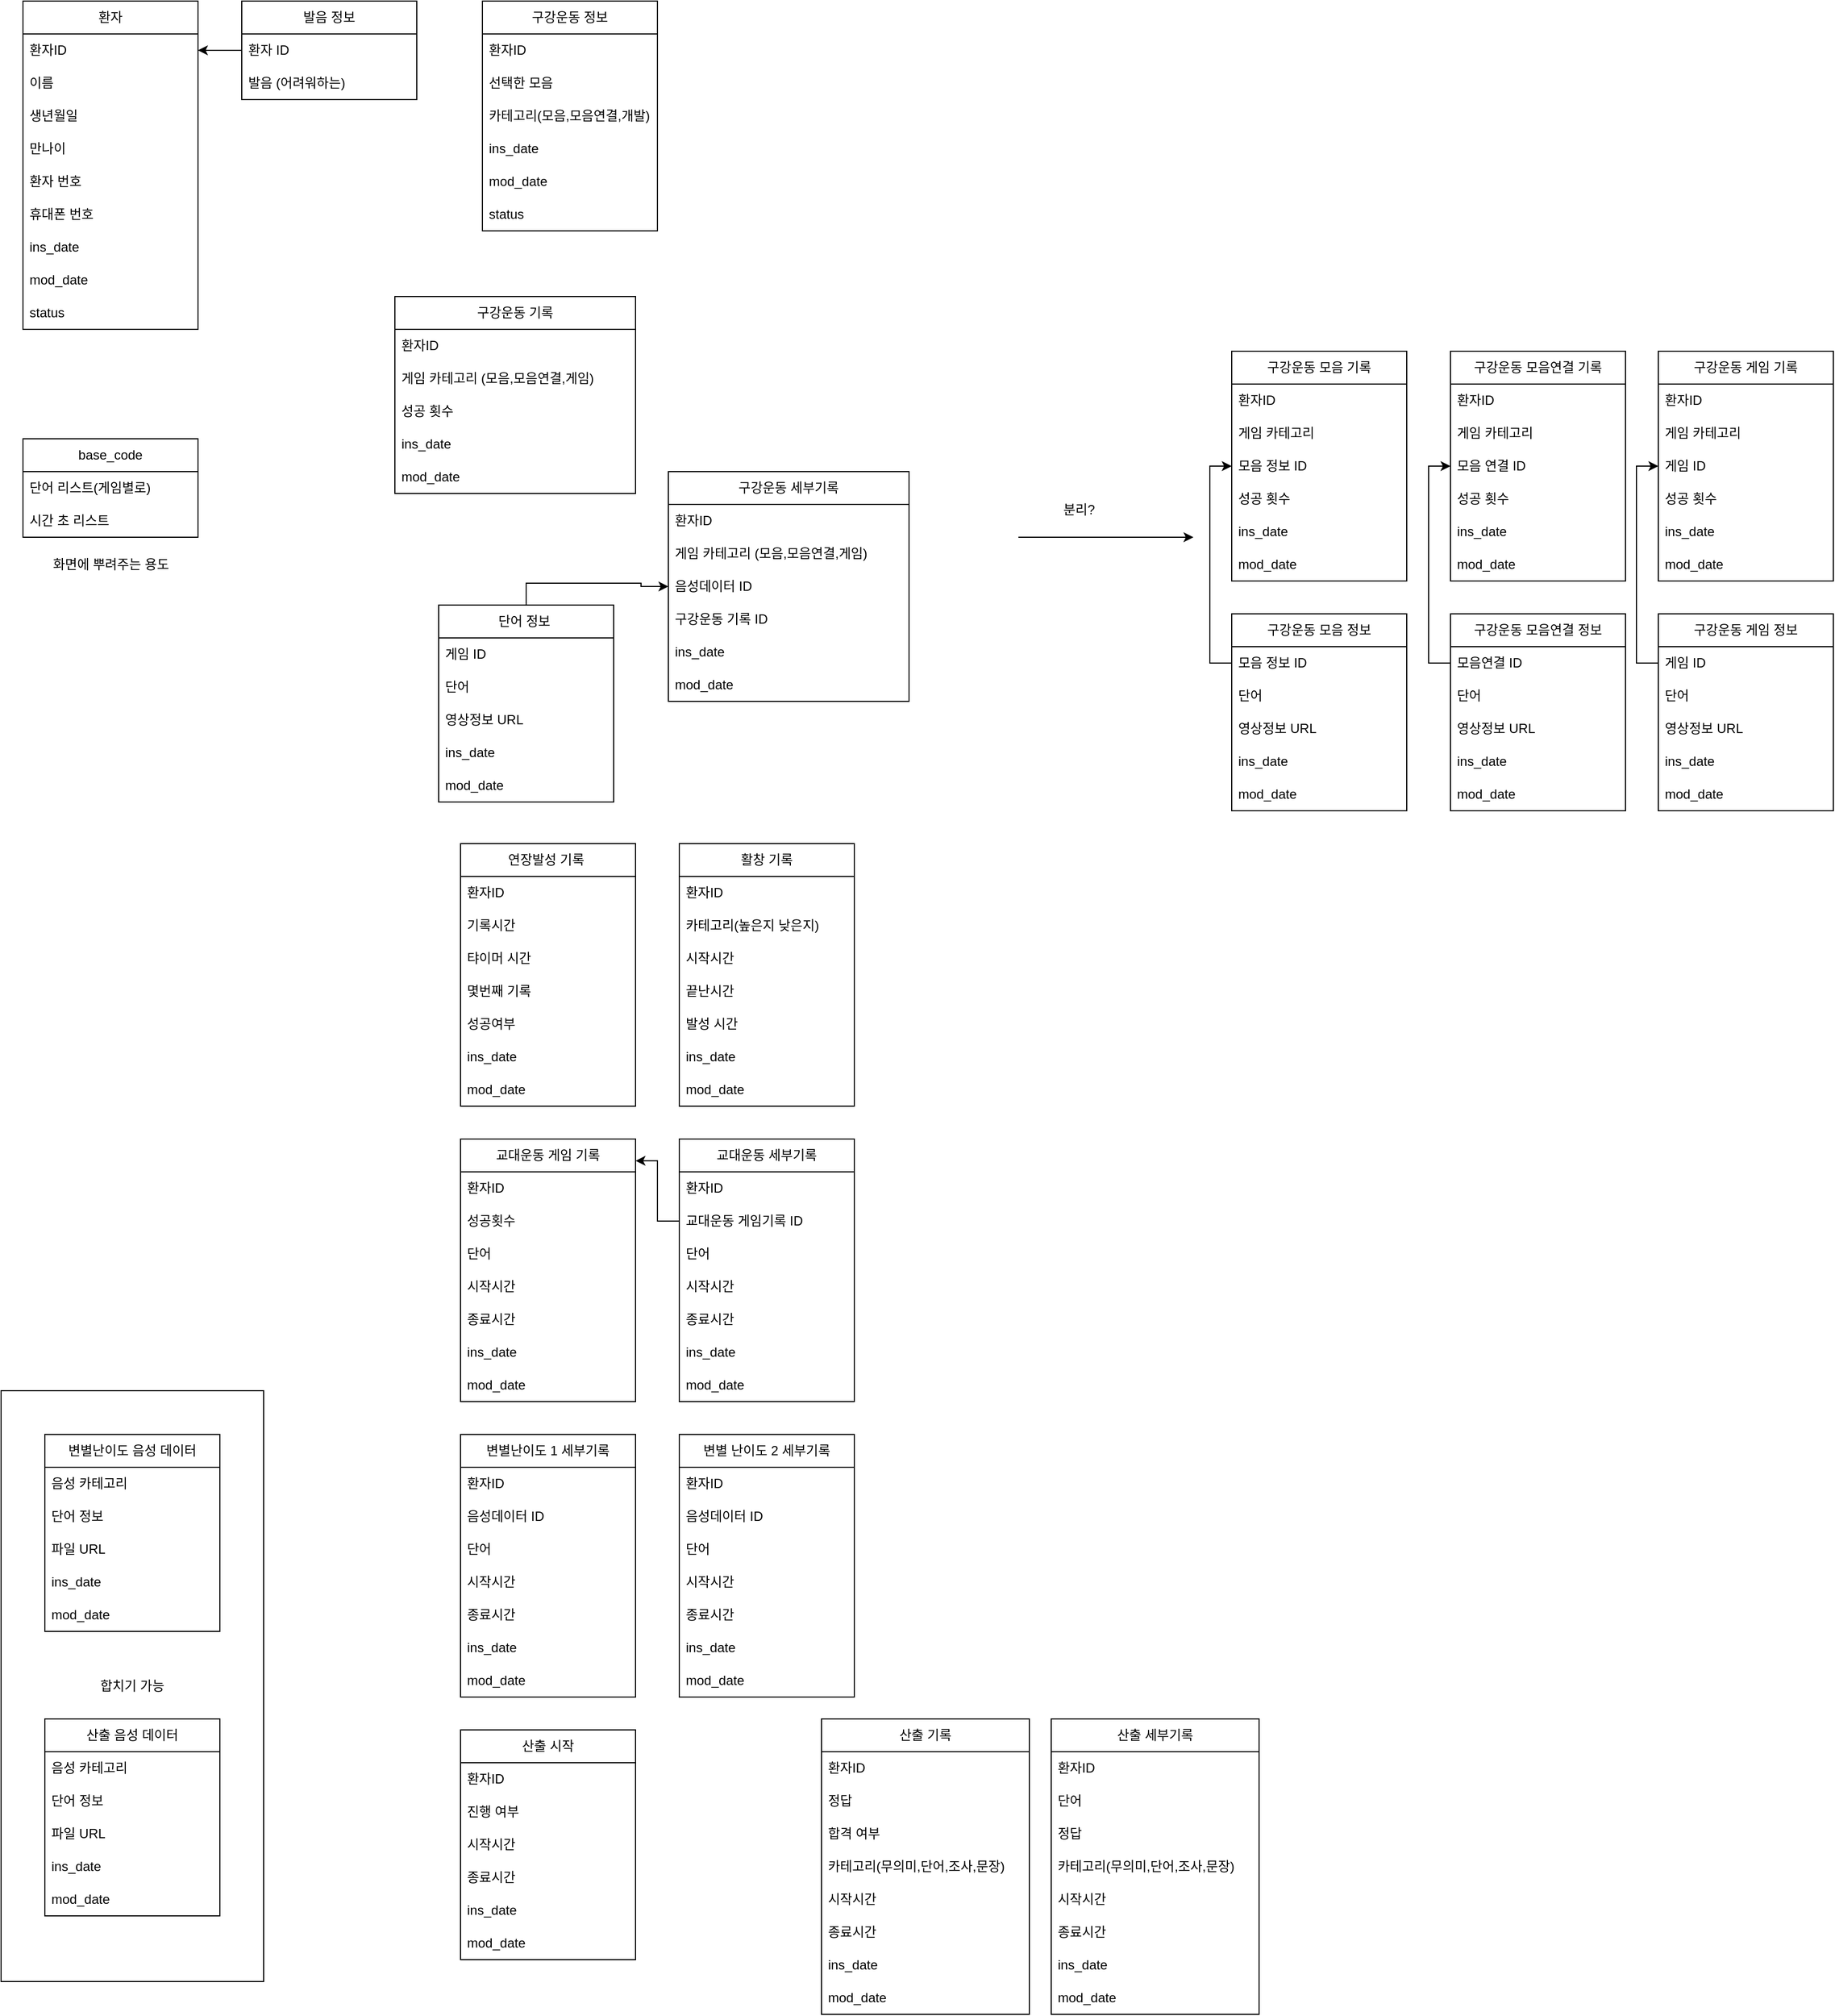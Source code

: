 <mxfile version="24.0.7" type="github">
  <diagram name="Page-1" id="2YBvvXClWsGukQMizWep">
    <mxGraphModel dx="1391" dy="971" grid="1" gridSize="10" guides="1" tooltips="1" connect="1" arrows="1" fold="1" page="1" pageScale="1" pageWidth="850" pageHeight="1100" math="0" shadow="0">
      <root>
        <mxCell id="0" />
        <mxCell id="1" parent="0" />
        <mxCell id="NMYC6Vper8qzG2fLtOfC-209" value="합치기 가능" style="rounded=0;whiteSpace=wrap;html=1;" vertex="1" parent="1">
          <mxGeometry x="50" y="1400" width="240" height="540" as="geometry" />
        </mxCell>
        <mxCell id="NMYC6Vper8qzG2fLtOfC-2" value="환자" style="swimlane;fontStyle=0;childLayout=stackLayout;horizontal=1;startSize=30;horizontalStack=0;resizeParent=1;resizeParentMax=0;resizeLast=0;collapsible=1;marginBottom=0;whiteSpace=wrap;html=1;" vertex="1" parent="1">
          <mxGeometry x="70" y="130" width="160" height="300" as="geometry" />
        </mxCell>
        <mxCell id="NMYC6Vper8qzG2fLtOfC-3" value="환자ID" style="text;strokeColor=none;fillColor=none;align=left;verticalAlign=middle;spacingLeft=4;spacingRight=4;overflow=hidden;points=[[0,0.5],[1,0.5]];portConstraint=eastwest;rotatable=0;whiteSpace=wrap;html=1;" vertex="1" parent="NMYC6Vper8qzG2fLtOfC-2">
          <mxGeometry y="30" width="160" height="30" as="geometry" />
        </mxCell>
        <mxCell id="NMYC6Vper8qzG2fLtOfC-4" value="이름&amp;nbsp;" style="text;strokeColor=none;fillColor=none;align=left;verticalAlign=middle;spacingLeft=4;spacingRight=4;overflow=hidden;points=[[0,0.5],[1,0.5]];portConstraint=eastwest;rotatable=0;whiteSpace=wrap;html=1;" vertex="1" parent="NMYC6Vper8qzG2fLtOfC-2">
          <mxGeometry y="60" width="160" height="30" as="geometry" />
        </mxCell>
        <mxCell id="NMYC6Vper8qzG2fLtOfC-7" value="생년월일" style="text;strokeColor=none;fillColor=none;align=left;verticalAlign=middle;spacingLeft=4;spacingRight=4;overflow=hidden;points=[[0,0.5],[1,0.5]];portConstraint=eastwest;rotatable=0;whiteSpace=wrap;html=1;" vertex="1" parent="NMYC6Vper8qzG2fLtOfC-2">
          <mxGeometry y="90" width="160" height="30" as="geometry" />
        </mxCell>
        <mxCell id="NMYC6Vper8qzG2fLtOfC-8" value="만나이" style="text;strokeColor=none;fillColor=none;align=left;verticalAlign=middle;spacingLeft=4;spacingRight=4;overflow=hidden;points=[[0,0.5],[1,0.5]];portConstraint=eastwest;rotatable=0;whiteSpace=wrap;html=1;" vertex="1" parent="NMYC6Vper8qzG2fLtOfC-2">
          <mxGeometry y="120" width="160" height="30" as="geometry" />
        </mxCell>
        <mxCell id="NMYC6Vper8qzG2fLtOfC-9" value="환자 번호" style="text;strokeColor=none;fillColor=none;align=left;verticalAlign=middle;spacingLeft=4;spacingRight=4;overflow=hidden;points=[[0,0.5],[1,0.5]];portConstraint=eastwest;rotatable=0;whiteSpace=wrap;html=1;" vertex="1" parent="NMYC6Vper8qzG2fLtOfC-2">
          <mxGeometry y="150" width="160" height="30" as="geometry" />
        </mxCell>
        <mxCell id="NMYC6Vper8qzG2fLtOfC-10" value="휴대폰 번호" style="text;strokeColor=none;fillColor=none;align=left;verticalAlign=middle;spacingLeft=4;spacingRight=4;overflow=hidden;points=[[0,0.5],[1,0.5]];portConstraint=eastwest;rotatable=0;whiteSpace=wrap;html=1;" vertex="1" parent="NMYC6Vper8qzG2fLtOfC-2">
          <mxGeometry y="180" width="160" height="30" as="geometry" />
        </mxCell>
        <mxCell id="NMYC6Vper8qzG2fLtOfC-11" value="ins_date" style="text;strokeColor=none;fillColor=none;align=left;verticalAlign=middle;spacingLeft=4;spacingRight=4;overflow=hidden;points=[[0,0.5],[1,0.5]];portConstraint=eastwest;rotatable=0;whiteSpace=wrap;html=1;" vertex="1" parent="NMYC6Vper8qzG2fLtOfC-2">
          <mxGeometry y="210" width="160" height="30" as="geometry" />
        </mxCell>
        <mxCell id="NMYC6Vper8qzG2fLtOfC-12" value="mod_date" style="text;strokeColor=none;fillColor=none;align=left;verticalAlign=middle;spacingLeft=4;spacingRight=4;overflow=hidden;points=[[0,0.5],[1,0.5]];portConstraint=eastwest;rotatable=0;whiteSpace=wrap;html=1;" vertex="1" parent="NMYC6Vper8qzG2fLtOfC-2">
          <mxGeometry y="240" width="160" height="30" as="geometry" />
        </mxCell>
        <mxCell id="NMYC6Vper8qzG2fLtOfC-13" value="status" style="text;strokeColor=none;fillColor=none;align=left;verticalAlign=middle;spacingLeft=4;spacingRight=4;overflow=hidden;points=[[0,0.5],[1,0.5]];portConstraint=eastwest;rotatable=0;whiteSpace=wrap;html=1;" vertex="1" parent="NMYC6Vper8qzG2fLtOfC-2">
          <mxGeometry y="270" width="160" height="30" as="geometry" />
        </mxCell>
        <mxCell id="NMYC6Vper8qzG2fLtOfC-14" value="발음 정보" style="swimlane;fontStyle=0;childLayout=stackLayout;horizontal=1;startSize=30;horizontalStack=0;resizeParent=1;resizeParentMax=0;resizeLast=0;collapsible=1;marginBottom=0;whiteSpace=wrap;html=1;" vertex="1" parent="1">
          <mxGeometry x="270" y="130" width="160" height="90" as="geometry" />
        </mxCell>
        <mxCell id="NMYC6Vper8qzG2fLtOfC-15" value="환자 ID" style="text;strokeColor=none;fillColor=none;align=left;verticalAlign=middle;spacingLeft=4;spacingRight=4;overflow=hidden;points=[[0,0.5],[1,0.5]];portConstraint=eastwest;rotatable=0;whiteSpace=wrap;html=1;" vertex="1" parent="NMYC6Vper8qzG2fLtOfC-14">
          <mxGeometry y="30" width="160" height="30" as="geometry" />
        </mxCell>
        <mxCell id="NMYC6Vper8qzG2fLtOfC-16" value="발음 (어려워하는)" style="text;strokeColor=none;fillColor=none;align=left;verticalAlign=middle;spacingLeft=4;spacingRight=4;overflow=hidden;points=[[0,0.5],[1,0.5]];portConstraint=eastwest;rotatable=0;whiteSpace=wrap;html=1;" vertex="1" parent="NMYC6Vper8qzG2fLtOfC-14">
          <mxGeometry y="60" width="160" height="30" as="geometry" />
        </mxCell>
        <mxCell id="NMYC6Vper8qzG2fLtOfC-24" style="edgeStyle=orthogonalEdgeStyle;rounded=0;orthogonalLoop=1;jettySize=auto;html=1;" edge="1" parent="1" source="NMYC6Vper8qzG2fLtOfC-15" target="NMYC6Vper8qzG2fLtOfC-3">
          <mxGeometry relative="1" as="geometry" />
        </mxCell>
        <mxCell id="NMYC6Vper8qzG2fLtOfC-25" value="구강운동 정보" style="swimlane;fontStyle=0;childLayout=stackLayout;horizontal=1;startSize=30;horizontalStack=0;resizeParent=1;resizeParentMax=0;resizeLast=0;collapsible=1;marginBottom=0;whiteSpace=wrap;html=1;" vertex="1" parent="1">
          <mxGeometry x="490" y="130" width="160" height="210" as="geometry" />
        </mxCell>
        <mxCell id="NMYC6Vper8qzG2fLtOfC-26" value="환자ID" style="text;strokeColor=none;fillColor=none;align=left;verticalAlign=middle;spacingLeft=4;spacingRight=4;overflow=hidden;points=[[0,0.5],[1,0.5]];portConstraint=eastwest;rotatable=0;whiteSpace=wrap;html=1;" vertex="1" parent="NMYC6Vper8qzG2fLtOfC-25">
          <mxGeometry y="30" width="160" height="30" as="geometry" />
        </mxCell>
        <mxCell id="NMYC6Vper8qzG2fLtOfC-29" value="선택한 모음&amp;nbsp;" style="text;strokeColor=none;fillColor=none;align=left;verticalAlign=middle;spacingLeft=4;spacingRight=4;overflow=hidden;points=[[0,0.5],[1,0.5]];portConstraint=eastwest;rotatable=0;whiteSpace=wrap;html=1;" vertex="1" parent="NMYC6Vper8qzG2fLtOfC-25">
          <mxGeometry y="60" width="160" height="30" as="geometry" />
        </mxCell>
        <mxCell id="NMYC6Vper8qzG2fLtOfC-31" value="카테고리(모음,모음연결,개발)" style="text;strokeColor=none;fillColor=none;align=left;verticalAlign=middle;spacingLeft=4;spacingRight=4;overflow=hidden;points=[[0,0.5],[1,0.5]];portConstraint=eastwest;rotatable=0;whiteSpace=wrap;html=1;" vertex="1" parent="NMYC6Vper8qzG2fLtOfC-25">
          <mxGeometry y="90" width="160" height="30" as="geometry" />
        </mxCell>
        <mxCell id="NMYC6Vper8qzG2fLtOfC-32" value="ins_date" style="text;strokeColor=none;fillColor=none;align=left;verticalAlign=middle;spacingLeft=4;spacingRight=4;overflow=hidden;points=[[0,0.5],[1,0.5]];portConstraint=eastwest;rotatable=0;whiteSpace=wrap;html=1;" vertex="1" parent="NMYC6Vper8qzG2fLtOfC-25">
          <mxGeometry y="120" width="160" height="30" as="geometry" />
        </mxCell>
        <mxCell id="NMYC6Vper8qzG2fLtOfC-33" value="mod_date" style="text;strokeColor=none;fillColor=none;align=left;verticalAlign=middle;spacingLeft=4;spacingRight=4;overflow=hidden;points=[[0,0.5],[1,0.5]];portConstraint=eastwest;rotatable=0;whiteSpace=wrap;html=1;" vertex="1" parent="NMYC6Vper8qzG2fLtOfC-25">
          <mxGeometry y="150" width="160" height="30" as="geometry" />
        </mxCell>
        <mxCell id="NMYC6Vper8qzG2fLtOfC-34" value="status" style="text;strokeColor=none;fillColor=none;align=left;verticalAlign=middle;spacingLeft=4;spacingRight=4;overflow=hidden;points=[[0,0.5],[1,0.5]];portConstraint=eastwest;rotatable=0;whiteSpace=wrap;html=1;" vertex="1" parent="NMYC6Vper8qzG2fLtOfC-25">
          <mxGeometry y="180" width="160" height="30" as="geometry" />
        </mxCell>
        <mxCell id="NMYC6Vper8qzG2fLtOfC-36" value="구강운동 모음 기록" style="swimlane;fontStyle=0;childLayout=stackLayout;horizontal=1;startSize=30;horizontalStack=0;resizeParent=1;resizeParentMax=0;resizeLast=0;collapsible=1;marginBottom=0;whiteSpace=wrap;html=1;" vertex="1" parent="1">
          <mxGeometry x="1175" y="450" width="160" height="210" as="geometry" />
        </mxCell>
        <mxCell id="NMYC6Vper8qzG2fLtOfC-37" value="환자ID" style="text;strokeColor=none;fillColor=none;align=left;verticalAlign=middle;spacingLeft=4;spacingRight=4;overflow=hidden;points=[[0,0.5],[1,0.5]];portConstraint=eastwest;rotatable=0;whiteSpace=wrap;html=1;" vertex="1" parent="NMYC6Vper8qzG2fLtOfC-36">
          <mxGeometry y="30" width="160" height="30" as="geometry" />
        </mxCell>
        <mxCell id="NMYC6Vper8qzG2fLtOfC-38" value="게임 카테고리&amp;nbsp;" style="text;strokeColor=none;fillColor=none;align=left;verticalAlign=middle;spacingLeft=4;spacingRight=4;overflow=hidden;points=[[0,0.5],[1,0.5]];portConstraint=eastwest;rotatable=0;whiteSpace=wrap;html=1;" vertex="1" parent="NMYC6Vper8qzG2fLtOfC-36">
          <mxGeometry y="60" width="160" height="30" as="geometry" />
        </mxCell>
        <mxCell id="NMYC6Vper8qzG2fLtOfC-39" value="모음 정보 ID" style="text;strokeColor=none;fillColor=none;align=left;verticalAlign=middle;spacingLeft=4;spacingRight=4;overflow=hidden;points=[[0,0.5],[1,0.5]];portConstraint=eastwest;rotatable=0;whiteSpace=wrap;html=1;" vertex="1" parent="NMYC6Vper8qzG2fLtOfC-36">
          <mxGeometry y="90" width="160" height="30" as="geometry" />
        </mxCell>
        <mxCell id="NMYC6Vper8qzG2fLtOfC-40" value="성공 횟수" style="text;strokeColor=none;fillColor=none;align=left;verticalAlign=middle;spacingLeft=4;spacingRight=4;overflow=hidden;points=[[0,0.5],[1,0.5]];portConstraint=eastwest;rotatable=0;whiteSpace=wrap;html=1;" vertex="1" parent="NMYC6Vper8qzG2fLtOfC-36">
          <mxGeometry y="120" width="160" height="30" as="geometry" />
        </mxCell>
        <mxCell id="NMYC6Vper8qzG2fLtOfC-41" value="ins_date&lt;span style=&quot;white-space: pre;&quot;&gt;&#x9;&lt;/span&gt;" style="text;strokeColor=none;fillColor=none;align=left;verticalAlign=middle;spacingLeft=4;spacingRight=4;overflow=hidden;points=[[0,0.5],[1,0.5]];portConstraint=eastwest;rotatable=0;whiteSpace=wrap;html=1;" vertex="1" parent="NMYC6Vper8qzG2fLtOfC-36">
          <mxGeometry y="150" width="160" height="30" as="geometry" />
        </mxCell>
        <mxCell id="NMYC6Vper8qzG2fLtOfC-42" value="mod_date" style="text;strokeColor=none;fillColor=none;align=left;verticalAlign=middle;spacingLeft=4;spacingRight=4;overflow=hidden;points=[[0,0.5],[1,0.5]];portConstraint=eastwest;rotatable=0;whiteSpace=wrap;html=1;" vertex="1" parent="NMYC6Vper8qzG2fLtOfC-36">
          <mxGeometry y="180" width="160" height="30" as="geometry" />
        </mxCell>
        <mxCell id="NMYC6Vper8qzG2fLtOfC-43" value="구강운동 모음연결 기록" style="swimlane;fontStyle=0;childLayout=stackLayout;horizontal=1;startSize=30;horizontalStack=0;resizeParent=1;resizeParentMax=0;resizeLast=0;collapsible=1;marginBottom=0;whiteSpace=wrap;html=1;" vertex="1" parent="1">
          <mxGeometry x="1375" y="450" width="160" height="210" as="geometry" />
        </mxCell>
        <mxCell id="NMYC6Vper8qzG2fLtOfC-44" value="환자ID" style="text;strokeColor=none;fillColor=none;align=left;verticalAlign=middle;spacingLeft=4;spacingRight=4;overflow=hidden;points=[[0,0.5],[1,0.5]];portConstraint=eastwest;rotatable=0;whiteSpace=wrap;html=1;" vertex="1" parent="NMYC6Vper8qzG2fLtOfC-43">
          <mxGeometry y="30" width="160" height="30" as="geometry" />
        </mxCell>
        <mxCell id="NMYC6Vper8qzG2fLtOfC-45" value="게임 카테고리&amp;nbsp;" style="text;strokeColor=none;fillColor=none;align=left;verticalAlign=middle;spacingLeft=4;spacingRight=4;overflow=hidden;points=[[0,0.5],[1,0.5]];portConstraint=eastwest;rotatable=0;whiteSpace=wrap;html=1;" vertex="1" parent="NMYC6Vper8qzG2fLtOfC-43">
          <mxGeometry y="60" width="160" height="30" as="geometry" />
        </mxCell>
        <mxCell id="NMYC6Vper8qzG2fLtOfC-46" value="모음 연결 ID" style="text;strokeColor=none;fillColor=none;align=left;verticalAlign=middle;spacingLeft=4;spacingRight=4;overflow=hidden;points=[[0,0.5],[1,0.5]];portConstraint=eastwest;rotatable=0;whiteSpace=wrap;html=1;" vertex="1" parent="NMYC6Vper8qzG2fLtOfC-43">
          <mxGeometry y="90" width="160" height="30" as="geometry" />
        </mxCell>
        <mxCell id="NMYC6Vper8qzG2fLtOfC-47" value="성공 횟수" style="text;strokeColor=none;fillColor=none;align=left;verticalAlign=middle;spacingLeft=4;spacingRight=4;overflow=hidden;points=[[0,0.5],[1,0.5]];portConstraint=eastwest;rotatable=0;whiteSpace=wrap;html=1;" vertex="1" parent="NMYC6Vper8qzG2fLtOfC-43">
          <mxGeometry y="120" width="160" height="30" as="geometry" />
        </mxCell>
        <mxCell id="NMYC6Vper8qzG2fLtOfC-48" value="ins_date&lt;span style=&quot;white-space: pre;&quot;&gt;&#x9;&lt;/span&gt;" style="text;strokeColor=none;fillColor=none;align=left;verticalAlign=middle;spacingLeft=4;spacingRight=4;overflow=hidden;points=[[0,0.5],[1,0.5]];portConstraint=eastwest;rotatable=0;whiteSpace=wrap;html=1;" vertex="1" parent="NMYC6Vper8qzG2fLtOfC-43">
          <mxGeometry y="150" width="160" height="30" as="geometry" />
        </mxCell>
        <mxCell id="NMYC6Vper8qzG2fLtOfC-49" value="mod_date" style="text;strokeColor=none;fillColor=none;align=left;verticalAlign=middle;spacingLeft=4;spacingRight=4;overflow=hidden;points=[[0,0.5],[1,0.5]];portConstraint=eastwest;rotatable=0;whiteSpace=wrap;html=1;" vertex="1" parent="NMYC6Vper8qzG2fLtOfC-43">
          <mxGeometry y="180" width="160" height="30" as="geometry" />
        </mxCell>
        <mxCell id="NMYC6Vper8qzG2fLtOfC-50" value="구강운동 게임 기록" style="swimlane;fontStyle=0;childLayout=stackLayout;horizontal=1;startSize=30;horizontalStack=0;resizeParent=1;resizeParentMax=0;resizeLast=0;collapsible=1;marginBottom=0;whiteSpace=wrap;html=1;" vertex="1" parent="1">
          <mxGeometry x="1565" y="450" width="160" height="210" as="geometry" />
        </mxCell>
        <mxCell id="NMYC6Vper8qzG2fLtOfC-51" value="환자ID" style="text;strokeColor=none;fillColor=none;align=left;verticalAlign=middle;spacingLeft=4;spacingRight=4;overflow=hidden;points=[[0,0.5],[1,0.5]];portConstraint=eastwest;rotatable=0;whiteSpace=wrap;html=1;" vertex="1" parent="NMYC6Vper8qzG2fLtOfC-50">
          <mxGeometry y="30" width="160" height="30" as="geometry" />
        </mxCell>
        <mxCell id="NMYC6Vper8qzG2fLtOfC-52" value="게임 카테고리&amp;nbsp;" style="text;strokeColor=none;fillColor=none;align=left;verticalAlign=middle;spacingLeft=4;spacingRight=4;overflow=hidden;points=[[0,0.5],[1,0.5]];portConstraint=eastwest;rotatable=0;whiteSpace=wrap;html=1;" vertex="1" parent="NMYC6Vper8qzG2fLtOfC-50">
          <mxGeometry y="60" width="160" height="30" as="geometry" />
        </mxCell>
        <mxCell id="NMYC6Vper8qzG2fLtOfC-53" value="게임 ID" style="text;strokeColor=none;fillColor=none;align=left;verticalAlign=middle;spacingLeft=4;spacingRight=4;overflow=hidden;points=[[0,0.5],[1,0.5]];portConstraint=eastwest;rotatable=0;whiteSpace=wrap;html=1;" vertex="1" parent="NMYC6Vper8qzG2fLtOfC-50">
          <mxGeometry y="90" width="160" height="30" as="geometry" />
        </mxCell>
        <mxCell id="NMYC6Vper8qzG2fLtOfC-54" value="성공 횟수" style="text;strokeColor=none;fillColor=none;align=left;verticalAlign=middle;spacingLeft=4;spacingRight=4;overflow=hidden;points=[[0,0.5],[1,0.5]];portConstraint=eastwest;rotatable=0;whiteSpace=wrap;html=1;" vertex="1" parent="NMYC6Vper8qzG2fLtOfC-50">
          <mxGeometry y="120" width="160" height="30" as="geometry" />
        </mxCell>
        <mxCell id="NMYC6Vper8qzG2fLtOfC-55" value="ins_date&lt;span style=&quot;white-space: pre;&quot;&gt;&#x9;&lt;/span&gt;" style="text;strokeColor=none;fillColor=none;align=left;verticalAlign=middle;spacingLeft=4;spacingRight=4;overflow=hidden;points=[[0,0.5],[1,0.5]];portConstraint=eastwest;rotatable=0;whiteSpace=wrap;html=1;" vertex="1" parent="NMYC6Vper8qzG2fLtOfC-50">
          <mxGeometry y="150" width="160" height="30" as="geometry" />
        </mxCell>
        <mxCell id="NMYC6Vper8qzG2fLtOfC-56" value="mod_date" style="text;strokeColor=none;fillColor=none;align=left;verticalAlign=middle;spacingLeft=4;spacingRight=4;overflow=hidden;points=[[0,0.5],[1,0.5]];portConstraint=eastwest;rotatable=0;whiteSpace=wrap;html=1;" vertex="1" parent="NMYC6Vper8qzG2fLtOfC-50">
          <mxGeometry y="180" width="160" height="30" as="geometry" />
        </mxCell>
        <mxCell id="NMYC6Vper8qzG2fLtOfC-57" value="구강운동 모음 정보" style="swimlane;fontStyle=0;childLayout=stackLayout;horizontal=1;startSize=30;horizontalStack=0;resizeParent=1;resizeParentMax=0;resizeLast=0;collapsible=1;marginBottom=0;whiteSpace=wrap;html=1;" vertex="1" parent="1">
          <mxGeometry x="1175" y="690" width="160" height="180" as="geometry" />
        </mxCell>
        <mxCell id="NMYC6Vper8qzG2fLtOfC-58" value="모음 정보 ID" style="text;strokeColor=none;fillColor=none;align=left;verticalAlign=middle;spacingLeft=4;spacingRight=4;overflow=hidden;points=[[0,0.5],[1,0.5]];portConstraint=eastwest;rotatable=0;whiteSpace=wrap;html=1;" vertex="1" parent="NMYC6Vper8qzG2fLtOfC-57">
          <mxGeometry y="30" width="160" height="30" as="geometry" />
        </mxCell>
        <mxCell id="NMYC6Vper8qzG2fLtOfC-59" value="단어&amp;nbsp;" style="text;strokeColor=none;fillColor=none;align=left;verticalAlign=middle;spacingLeft=4;spacingRight=4;overflow=hidden;points=[[0,0.5],[1,0.5]];portConstraint=eastwest;rotatable=0;whiteSpace=wrap;html=1;" vertex="1" parent="NMYC6Vper8qzG2fLtOfC-57">
          <mxGeometry y="60" width="160" height="30" as="geometry" />
        </mxCell>
        <mxCell id="NMYC6Vper8qzG2fLtOfC-60" value="영상정보 URL" style="text;strokeColor=none;fillColor=none;align=left;verticalAlign=middle;spacingLeft=4;spacingRight=4;overflow=hidden;points=[[0,0.5],[1,0.5]];portConstraint=eastwest;rotatable=0;whiteSpace=wrap;html=1;" vertex="1" parent="NMYC6Vper8qzG2fLtOfC-57">
          <mxGeometry y="90" width="160" height="30" as="geometry" />
        </mxCell>
        <mxCell id="NMYC6Vper8qzG2fLtOfC-61" value="ins_date" style="text;strokeColor=none;fillColor=none;align=left;verticalAlign=middle;spacingLeft=4;spacingRight=4;overflow=hidden;points=[[0,0.5],[1,0.5]];portConstraint=eastwest;rotatable=0;whiteSpace=wrap;html=1;" vertex="1" parent="NMYC6Vper8qzG2fLtOfC-57">
          <mxGeometry y="120" width="160" height="30" as="geometry" />
        </mxCell>
        <mxCell id="NMYC6Vper8qzG2fLtOfC-62" value="mod_date" style="text;strokeColor=none;fillColor=none;align=left;verticalAlign=middle;spacingLeft=4;spacingRight=4;overflow=hidden;points=[[0,0.5],[1,0.5]];portConstraint=eastwest;rotatable=0;whiteSpace=wrap;html=1;" vertex="1" parent="NMYC6Vper8qzG2fLtOfC-57">
          <mxGeometry y="150" width="160" height="30" as="geometry" />
        </mxCell>
        <mxCell id="NMYC6Vper8qzG2fLtOfC-78" style="edgeStyle=orthogonalEdgeStyle;rounded=0;orthogonalLoop=1;jettySize=auto;html=1;entryX=0;entryY=0.5;entryDx=0;entryDy=0;" edge="1" parent="1" source="NMYC6Vper8qzG2fLtOfC-58" target="NMYC6Vper8qzG2fLtOfC-39">
          <mxGeometry relative="1" as="geometry" />
        </mxCell>
        <mxCell id="NMYC6Vper8qzG2fLtOfC-79" value="구강운동 모음연결 정보" style="swimlane;fontStyle=0;childLayout=stackLayout;horizontal=1;startSize=30;horizontalStack=0;resizeParent=1;resizeParentMax=0;resizeLast=0;collapsible=1;marginBottom=0;whiteSpace=wrap;html=1;" vertex="1" parent="1">
          <mxGeometry x="1375" y="690" width="160" height="180" as="geometry" />
        </mxCell>
        <mxCell id="NMYC6Vper8qzG2fLtOfC-80" value="모음연결 ID" style="text;strokeColor=none;fillColor=none;align=left;verticalAlign=middle;spacingLeft=4;spacingRight=4;overflow=hidden;points=[[0,0.5],[1,0.5]];portConstraint=eastwest;rotatable=0;whiteSpace=wrap;html=1;" vertex="1" parent="NMYC6Vper8qzG2fLtOfC-79">
          <mxGeometry y="30" width="160" height="30" as="geometry" />
        </mxCell>
        <mxCell id="NMYC6Vper8qzG2fLtOfC-81" value="단어&amp;nbsp;" style="text;strokeColor=none;fillColor=none;align=left;verticalAlign=middle;spacingLeft=4;spacingRight=4;overflow=hidden;points=[[0,0.5],[1,0.5]];portConstraint=eastwest;rotatable=0;whiteSpace=wrap;html=1;" vertex="1" parent="NMYC6Vper8qzG2fLtOfC-79">
          <mxGeometry y="60" width="160" height="30" as="geometry" />
        </mxCell>
        <mxCell id="NMYC6Vper8qzG2fLtOfC-82" value="영상정보 URL" style="text;strokeColor=none;fillColor=none;align=left;verticalAlign=middle;spacingLeft=4;spacingRight=4;overflow=hidden;points=[[0,0.5],[1,0.5]];portConstraint=eastwest;rotatable=0;whiteSpace=wrap;html=1;" vertex="1" parent="NMYC6Vper8qzG2fLtOfC-79">
          <mxGeometry y="90" width="160" height="30" as="geometry" />
        </mxCell>
        <mxCell id="NMYC6Vper8qzG2fLtOfC-83" value="ins_date" style="text;strokeColor=none;fillColor=none;align=left;verticalAlign=middle;spacingLeft=4;spacingRight=4;overflow=hidden;points=[[0,0.5],[1,0.5]];portConstraint=eastwest;rotatable=0;whiteSpace=wrap;html=1;" vertex="1" parent="NMYC6Vper8qzG2fLtOfC-79">
          <mxGeometry y="120" width="160" height="30" as="geometry" />
        </mxCell>
        <mxCell id="NMYC6Vper8qzG2fLtOfC-84" value="mod_date" style="text;strokeColor=none;fillColor=none;align=left;verticalAlign=middle;spacingLeft=4;spacingRight=4;overflow=hidden;points=[[0,0.5],[1,0.5]];portConstraint=eastwest;rotatable=0;whiteSpace=wrap;html=1;" vertex="1" parent="NMYC6Vper8qzG2fLtOfC-79">
          <mxGeometry y="150" width="160" height="30" as="geometry" />
        </mxCell>
        <mxCell id="NMYC6Vper8qzG2fLtOfC-85" value="구강운동 게임 정보" style="swimlane;fontStyle=0;childLayout=stackLayout;horizontal=1;startSize=30;horizontalStack=0;resizeParent=1;resizeParentMax=0;resizeLast=0;collapsible=1;marginBottom=0;whiteSpace=wrap;html=1;" vertex="1" parent="1">
          <mxGeometry x="1565" y="690" width="160" height="180" as="geometry" />
        </mxCell>
        <mxCell id="NMYC6Vper8qzG2fLtOfC-86" value="게임 ID" style="text;strokeColor=none;fillColor=none;align=left;verticalAlign=middle;spacingLeft=4;spacingRight=4;overflow=hidden;points=[[0,0.5],[1,0.5]];portConstraint=eastwest;rotatable=0;whiteSpace=wrap;html=1;" vertex="1" parent="NMYC6Vper8qzG2fLtOfC-85">
          <mxGeometry y="30" width="160" height="30" as="geometry" />
        </mxCell>
        <mxCell id="NMYC6Vper8qzG2fLtOfC-87" value="단어&amp;nbsp;" style="text;strokeColor=none;fillColor=none;align=left;verticalAlign=middle;spacingLeft=4;spacingRight=4;overflow=hidden;points=[[0,0.5],[1,0.5]];portConstraint=eastwest;rotatable=0;whiteSpace=wrap;html=1;" vertex="1" parent="NMYC6Vper8qzG2fLtOfC-85">
          <mxGeometry y="60" width="160" height="30" as="geometry" />
        </mxCell>
        <mxCell id="NMYC6Vper8qzG2fLtOfC-88" value="영상정보 URL" style="text;strokeColor=none;fillColor=none;align=left;verticalAlign=middle;spacingLeft=4;spacingRight=4;overflow=hidden;points=[[0,0.5],[1,0.5]];portConstraint=eastwest;rotatable=0;whiteSpace=wrap;html=1;" vertex="1" parent="NMYC6Vper8qzG2fLtOfC-85">
          <mxGeometry y="90" width="160" height="30" as="geometry" />
        </mxCell>
        <mxCell id="NMYC6Vper8qzG2fLtOfC-89" value="ins_date" style="text;strokeColor=none;fillColor=none;align=left;verticalAlign=middle;spacingLeft=4;spacingRight=4;overflow=hidden;points=[[0,0.5],[1,0.5]];portConstraint=eastwest;rotatable=0;whiteSpace=wrap;html=1;" vertex="1" parent="NMYC6Vper8qzG2fLtOfC-85">
          <mxGeometry y="120" width="160" height="30" as="geometry" />
        </mxCell>
        <mxCell id="NMYC6Vper8qzG2fLtOfC-90" value="mod_date" style="text;strokeColor=none;fillColor=none;align=left;verticalAlign=middle;spacingLeft=4;spacingRight=4;overflow=hidden;points=[[0,0.5],[1,0.5]];portConstraint=eastwest;rotatable=0;whiteSpace=wrap;html=1;" vertex="1" parent="NMYC6Vper8qzG2fLtOfC-85">
          <mxGeometry y="150" width="160" height="30" as="geometry" />
        </mxCell>
        <mxCell id="NMYC6Vper8qzG2fLtOfC-92" style="edgeStyle=orthogonalEdgeStyle;rounded=0;orthogonalLoop=1;jettySize=auto;html=1;entryX=0;entryY=0.5;entryDx=0;entryDy=0;" edge="1" parent="1" source="NMYC6Vper8qzG2fLtOfC-80" target="NMYC6Vper8qzG2fLtOfC-46">
          <mxGeometry relative="1" as="geometry" />
        </mxCell>
        <mxCell id="NMYC6Vper8qzG2fLtOfC-93" style="edgeStyle=orthogonalEdgeStyle;rounded=0;orthogonalLoop=1;jettySize=auto;html=1;entryX=0;entryY=0.5;entryDx=0;entryDy=0;" edge="1" parent="1" source="NMYC6Vper8qzG2fLtOfC-86" target="NMYC6Vper8qzG2fLtOfC-53">
          <mxGeometry relative="1" as="geometry" />
        </mxCell>
        <mxCell id="NMYC6Vper8qzG2fLtOfC-94" value="연장발성 기록&amp;nbsp;" style="swimlane;fontStyle=0;childLayout=stackLayout;horizontal=1;startSize=30;horizontalStack=0;resizeParent=1;resizeParentMax=0;resizeLast=0;collapsible=1;marginBottom=0;whiteSpace=wrap;html=1;" vertex="1" parent="1">
          <mxGeometry x="470" y="900" width="160" height="240" as="geometry" />
        </mxCell>
        <mxCell id="NMYC6Vper8qzG2fLtOfC-95" value="환자ID" style="text;strokeColor=none;fillColor=none;align=left;verticalAlign=middle;spacingLeft=4;spacingRight=4;overflow=hidden;points=[[0,0.5],[1,0.5]];portConstraint=eastwest;rotatable=0;whiteSpace=wrap;html=1;" vertex="1" parent="NMYC6Vper8qzG2fLtOfC-94">
          <mxGeometry y="30" width="160" height="30" as="geometry" />
        </mxCell>
        <mxCell id="NMYC6Vper8qzG2fLtOfC-96" value="기록시간" style="text;strokeColor=none;fillColor=none;align=left;verticalAlign=middle;spacingLeft=4;spacingRight=4;overflow=hidden;points=[[0,0.5],[1,0.5]];portConstraint=eastwest;rotatable=0;whiteSpace=wrap;html=1;" vertex="1" parent="NMYC6Vper8qzG2fLtOfC-94">
          <mxGeometry y="60" width="160" height="30" as="geometry" />
        </mxCell>
        <mxCell id="NMYC6Vper8qzG2fLtOfC-97" value="탸이머 시간" style="text;strokeColor=none;fillColor=none;align=left;verticalAlign=middle;spacingLeft=4;spacingRight=4;overflow=hidden;points=[[0,0.5],[1,0.5]];portConstraint=eastwest;rotatable=0;whiteSpace=wrap;html=1;" vertex="1" parent="NMYC6Vper8qzG2fLtOfC-94">
          <mxGeometry y="90" width="160" height="30" as="geometry" />
        </mxCell>
        <mxCell id="NMYC6Vper8qzG2fLtOfC-98" value="몇번째 기록" style="text;strokeColor=none;fillColor=none;align=left;verticalAlign=middle;spacingLeft=4;spacingRight=4;overflow=hidden;points=[[0,0.5],[1,0.5]];portConstraint=eastwest;rotatable=0;whiteSpace=wrap;html=1;" vertex="1" parent="NMYC6Vper8qzG2fLtOfC-94">
          <mxGeometry y="120" width="160" height="30" as="geometry" />
        </mxCell>
        <mxCell id="NMYC6Vper8qzG2fLtOfC-99" value="성공여부" style="text;strokeColor=none;fillColor=none;align=left;verticalAlign=middle;spacingLeft=4;spacingRight=4;overflow=hidden;points=[[0,0.5],[1,0.5]];portConstraint=eastwest;rotatable=0;whiteSpace=wrap;html=1;" vertex="1" parent="NMYC6Vper8qzG2fLtOfC-94">
          <mxGeometry y="150" width="160" height="30" as="geometry" />
        </mxCell>
        <mxCell id="NMYC6Vper8qzG2fLtOfC-115" value="ins_date" style="text;strokeColor=none;fillColor=none;align=left;verticalAlign=middle;spacingLeft=4;spacingRight=4;overflow=hidden;points=[[0,0.5],[1,0.5]];portConstraint=eastwest;rotatable=0;whiteSpace=wrap;html=1;" vertex="1" parent="NMYC6Vper8qzG2fLtOfC-94">
          <mxGeometry y="180" width="160" height="30" as="geometry" />
        </mxCell>
        <mxCell id="NMYC6Vper8qzG2fLtOfC-100" value="mod_date" style="text;strokeColor=none;fillColor=none;align=left;verticalAlign=middle;spacingLeft=4;spacingRight=4;overflow=hidden;points=[[0,0.5],[1,0.5]];portConstraint=eastwest;rotatable=0;whiteSpace=wrap;html=1;" vertex="1" parent="NMYC6Vper8qzG2fLtOfC-94">
          <mxGeometry y="210" width="160" height="30" as="geometry" />
        </mxCell>
        <mxCell id="NMYC6Vper8qzG2fLtOfC-116" value="활창 기록" style="swimlane;fontStyle=0;childLayout=stackLayout;horizontal=1;startSize=30;horizontalStack=0;resizeParent=1;resizeParentMax=0;resizeLast=0;collapsible=1;marginBottom=0;whiteSpace=wrap;html=1;" vertex="1" parent="1">
          <mxGeometry x="670" y="900" width="160" height="240" as="geometry" />
        </mxCell>
        <mxCell id="NMYC6Vper8qzG2fLtOfC-117" value="환자ID" style="text;strokeColor=none;fillColor=none;align=left;verticalAlign=middle;spacingLeft=4;spacingRight=4;overflow=hidden;points=[[0,0.5],[1,0.5]];portConstraint=eastwest;rotatable=0;whiteSpace=wrap;html=1;" vertex="1" parent="NMYC6Vper8qzG2fLtOfC-116">
          <mxGeometry y="30" width="160" height="30" as="geometry" />
        </mxCell>
        <mxCell id="NMYC6Vper8qzG2fLtOfC-118" value="카테고리(높은지 낮은지)" style="text;strokeColor=none;fillColor=none;align=left;verticalAlign=middle;spacingLeft=4;spacingRight=4;overflow=hidden;points=[[0,0.5],[1,0.5]];portConstraint=eastwest;rotatable=0;whiteSpace=wrap;html=1;" vertex="1" parent="NMYC6Vper8qzG2fLtOfC-116">
          <mxGeometry y="60" width="160" height="30" as="geometry" />
        </mxCell>
        <mxCell id="NMYC6Vper8qzG2fLtOfC-119" value="시작시간" style="text;strokeColor=none;fillColor=none;align=left;verticalAlign=middle;spacingLeft=4;spacingRight=4;overflow=hidden;points=[[0,0.5],[1,0.5]];portConstraint=eastwest;rotatable=0;whiteSpace=wrap;html=1;" vertex="1" parent="NMYC6Vper8qzG2fLtOfC-116">
          <mxGeometry y="90" width="160" height="30" as="geometry" />
        </mxCell>
        <mxCell id="NMYC6Vper8qzG2fLtOfC-120" value="끝난시간" style="text;strokeColor=none;fillColor=none;align=left;verticalAlign=middle;spacingLeft=4;spacingRight=4;overflow=hidden;points=[[0,0.5],[1,0.5]];portConstraint=eastwest;rotatable=0;whiteSpace=wrap;html=1;" vertex="1" parent="NMYC6Vper8qzG2fLtOfC-116">
          <mxGeometry y="120" width="160" height="30" as="geometry" />
        </mxCell>
        <mxCell id="NMYC6Vper8qzG2fLtOfC-121" value="발성 시간" style="text;strokeColor=none;fillColor=none;align=left;verticalAlign=middle;spacingLeft=4;spacingRight=4;overflow=hidden;points=[[0,0.5],[1,0.5]];portConstraint=eastwest;rotatable=0;whiteSpace=wrap;html=1;" vertex="1" parent="NMYC6Vper8qzG2fLtOfC-116">
          <mxGeometry y="150" width="160" height="30" as="geometry" />
        </mxCell>
        <mxCell id="NMYC6Vper8qzG2fLtOfC-122" value="ins_date" style="text;strokeColor=none;fillColor=none;align=left;verticalAlign=middle;spacingLeft=4;spacingRight=4;overflow=hidden;points=[[0,0.5],[1,0.5]];portConstraint=eastwest;rotatable=0;whiteSpace=wrap;html=1;" vertex="1" parent="NMYC6Vper8qzG2fLtOfC-116">
          <mxGeometry y="180" width="160" height="30" as="geometry" />
        </mxCell>
        <mxCell id="NMYC6Vper8qzG2fLtOfC-123" value="mod_date" style="text;strokeColor=none;fillColor=none;align=left;verticalAlign=middle;spacingLeft=4;spacingRight=4;overflow=hidden;points=[[0,0.5],[1,0.5]];portConstraint=eastwest;rotatable=0;whiteSpace=wrap;html=1;" vertex="1" parent="NMYC6Vper8qzG2fLtOfC-116">
          <mxGeometry y="210" width="160" height="30" as="geometry" />
        </mxCell>
        <mxCell id="NMYC6Vper8qzG2fLtOfC-132" value="base_code" style="swimlane;fontStyle=0;childLayout=stackLayout;horizontal=1;startSize=30;horizontalStack=0;resizeParent=1;resizeParentMax=0;resizeLast=0;collapsible=1;marginBottom=0;whiteSpace=wrap;html=1;" vertex="1" parent="1">
          <mxGeometry x="70" y="530" width="160" height="90" as="geometry" />
        </mxCell>
        <mxCell id="NMYC6Vper8qzG2fLtOfC-142" value="단어 리스트(게임별로)" style="text;strokeColor=none;fillColor=none;align=left;verticalAlign=middle;spacingLeft=4;spacingRight=4;overflow=hidden;points=[[0,0.5],[1,0.5]];portConstraint=eastwest;rotatable=0;whiteSpace=wrap;html=1;" vertex="1" parent="NMYC6Vper8qzG2fLtOfC-132">
          <mxGeometry y="30" width="160" height="30" as="geometry" />
        </mxCell>
        <mxCell id="NMYC6Vper8qzG2fLtOfC-141" value="시간 초 리스트" style="text;strokeColor=none;fillColor=none;align=left;verticalAlign=middle;spacingLeft=4;spacingRight=4;overflow=hidden;points=[[0,0.5],[1,0.5]];portConstraint=eastwest;rotatable=0;whiteSpace=wrap;html=1;" vertex="1" parent="NMYC6Vper8qzG2fLtOfC-132">
          <mxGeometry y="60" width="160" height="30" as="geometry" />
        </mxCell>
        <mxCell id="NMYC6Vper8qzG2fLtOfC-143" value="화면에 뿌려주는 용도" style="text;html=1;align=center;verticalAlign=middle;resizable=0;points=[];autosize=1;strokeColor=none;fillColor=none;" vertex="1" parent="1">
          <mxGeometry x="90" y="630" width="120" height="30" as="geometry" />
        </mxCell>
        <mxCell id="NMYC6Vper8qzG2fLtOfC-145" value="교대운동 게임 기록" style="swimlane;fontStyle=0;childLayout=stackLayout;horizontal=1;startSize=30;horizontalStack=0;resizeParent=1;resizeParentMax=0;resizeLast=0;collapsible=1;marginBottom=0;whiteSpace=wrap;html=1;" vertex="1" parent="1">
          <mxGeometry x="470" y="1170" width="160" height="240" as="geometry" />
        </mxCell>
        <mxCell id="NMYC6Vper8qzG2fLtOfC-146" value="환자ID" style="text;strokeColor=none;fillColor=none;align=left;verticalAlign=middle;spacingLeft=4;spacingRight=4;overflow=hidden;points=[[0,0.5],[1,0.5]];portConstraint=eastwest;rotatable=0;whiteSpace=wrap;html=1;" vertex="1" parent="NMYC6Vper8qzG2fLtOfC-145">
          <mxGeometry y="30" width="160" height="30" as="geometry" />
        </mxCell>
        <mxCell id="NMYC6Vper8qzG2fLtOfC-147" value="성공횟수" style="text;strokeColor=none;fillColor=none;align=left;verticalAlign=middle;spacingLeft=4;spacingRight=4;overflow=hidden;points=[[0,0.5],[1,0.5]];portConstraint=eastwest;rotatable=0;whiteSpace=wrap;html=1;" vertex="1" parent="NMYC6Vper8qzG2fLtOfC-145">
          <mxGeometry y="60" width="160" height="30" as="geometry" />
        </mxCell>
        <mxCell id="NMYC6Vper8qzG2fLtOfC-148" value="단어" style="text;strokeColor=none;fillColor=none;align=left;verticalAlign=middle;spacingLeft=4;spacingRight=4;overflow=hidden;points=[[0,0.5],[1,0.5]];portConstraint=eastwest;rotatable=0;whiteSpace=wrap;html=1;" vertex="1" parent="NMYC6Vper8qzG2fLtOfC-145">
          <mxGeometry y="90" width="160" height="30" as="geometry" />
        </mxCell>
        <mxCell id="NMYC6Vper8qzG2fLtOfC-149" value="시작시간" style="text;strokeColor=none;fillColor=none;align=left;verticalAlign=middle;spacingLeft=4;spacingRight=4;overflow=hidden;points=[[0,0.5],[1,0.5]];portConstraint=eastwest;rotatable=0;whiteSpace=wrap;html=1;" vertex="1" parent="NMYC6Vper8qzG2fLtOfC-145">
          <mxGeometry y="120" width="160" height="30" as="geometry" />
        </mxCell>
        <mxCell id="NMYC6Vper8qzG2fLtOfC-150" value="종료시간" style="text;strokeColor=none;fillColor=none;align=left;verticalAlign=middle;spacingLeft=4;spacingRight=4;overflow=hidden;points=[[0,0.5],[1,0.5]];portConstraint=eastwest;rotatable=0;whiteSpace=wrap;html=1;" vertex="1" parent="NMYC6Vper8qzG2fLtOfC-145">
          <mxGeometry y="150" width="160" height="30" as="geometry" />
        </mxCell>
        <mxCell id="NMYC6Vper8qzG2fLtOfC-160" value="ins_date" style="text;strokeColor=none;fillColor=none;align=left;verticalAlign=middle;spacingLeft=4;spacingRight=4;overflow=hidden;points=[[0,0.5],[1,0.5]];portConstraint=eastwest;rotatable=0;whiteSpace=wrap;html=1;" vertex="1" parent="NMYC6Vper8qzG2fLtOfC-145">
          <mxGeometry y="180" width="160" height="30" as="geometry" />
        </mxCell>
        <mxCell id="NMYC6Vper8qzG2fLtOfC-151" value="mod_date" style="text;strokeColor=none;fillColor=none;align=left;verticalAlign=middle;spacingLeft=4;spacingRight=4;overflow=hidden;points=[[0,0.5],[1,0.5]];portConstraint=eastwest;rotatable=0;whiteSpace=wrap;html=1;" vertex="1" parent="NMYC6Vper8qzG2fLtOfC-145">
          <mxGeometry y="210" width="160" height="30" as="geometry" />
        </mxCell>
        <mxCell id="NMYC6Vper8qzG2fLtOfC-161" value="교대운동 세부기록" style="swimlane;fontStyle=0;childLayout=stackLayout;horizontal=1;startSize=30;horizontalStack=0;resizeParent=1;resizeParentMax=0;resizeLast=0;collapsible=1;marginBottom=0;whiteSpace=wrap;html=1;" vertex="1" parent="1">
          <mxGeometry x="670" y="1170" width="160" height="240" as="geometry" />
        </mxCell>
        <mxCell id="NMYC6Vper8qzG2fLtOfC-162" value="환자ID" style="text;strokeColor=none;fillColor=none;align=left;verticalAlign=middle;spacingLeft=4;spacingRight=4;overflow=hidden;points=[[0,0.5],[1,0.5]];portConstraint=eastwest;rotatable=0;whiteSpace=wrap;html=1;" vertex="1" parent="NMYC6Vper8qzG2fLtOfC-161">
          <mxGeometry y="30" width="160" height="30" as="geometry" />
        </mxCell>
        <mxCell id="NMYC6Vper8qzG2fLtOfC-163" value="교대운동 게임기록 ID" style="text;strokeColor=none;fillColor=none;align=left;verticalAlign=middle;spacingLeft=4;spacingRight=4;overflow=hidden;points=[[0,0.5],[1,0.5]];portConstraint=eastwest;rotatable=0;whiteSpace=wrap;html=1;" vertex="1" parent="NMYC6Vper8qzG2fLtOfC-161">
          <mxGeometry y="60" width="160" height="30" as="geometry" />
        </mxCell>
        <mxCell id="NMYC6Vper8qzG2fLtOfC-164" value="단어" style="text;strokeColor=none;fillColor=none;align=left;verticalAlign=middle;spacingLeft=4;spacingRight=4;overflow=hidden;points=[[0,0.5],[1,0.5]];portConstraint=eastwest;rotatable=0;whiteSpace=wrap;html=1;" vertex="1" parent="NMYC6Vper8qzG2fLtOfC-161">
          <mxGeometry y="90" width="160" height="30" as="geometry" />
        </mxCell>
        <mxCell id="NMYC6Vper8qzG2fLtOfC-165" value="시작시간" style="text;strokeColor=none;fillColor=none;align=left;verticalAlign=middle;spacingLeft=4;spacingRight=4;overflow=hidden;points=[[0,0.5],[1,0.5]];portConstraint=eastwest;rotatable=0;whiteSpace=wrap;html=1;" vertex="1" parent="NMYC6Vper8qzG2fLtOfC-161">
          <mxGeometry y="120" width="160" height="30" as="geometry" />
        </mxCell>
        <mxCell id="NMYC6Vper8qzG2fLtOfC-166" value="종료시간" style="text;strokeColor=none;fillColor=none;align=left;verticalAlign=middle;spacingLeft=4;spacingRight=4;overflow=hidden;points=[[0,0.5],[1,0.5]];portConstraint=eastwest;rotatable=0;whiteSpace=wrap;html=1;" vertex="1" parent="NMYC6Vper8qzG2fLtOfC-161">
          <mxGeometry y="150" width="160" height="30" as="geometry" />
        </mxCell>
        <mxCell id="NMYC6Vper8qzG2fLtOfC-167" value="ins_date" style="text;strokeColor=none;fillColor=none;align=left;verticalAlign=middle;spacingLeft=4;spacingRight=4;overflow=hidden;points=[[0,0.5],[1,0.5]];portConstraint=eastwest;rotatable=0;whiteSpace=wrap;html=1;" vertex="1" parent="NMYC6Vper8qzG2fLtOfC-161">
          <mxGeometry y="180" width="160" height="30" as="geometry" />
        </mxCell>
        <mxCell id="NMYC6Vper8qzG2fLtOfC-168" value="mod_date" style="text;strokeColor=none;fillColor=none;align=left;verticalAlign=middle;spacingLeft=4;spacingRight=4;overflow=hidden;points=[[0,0.5],[1,0.5]];portConstraint=eastwest;rotatable=0;whiteSpace=wrap;html=1;" vertex="1" parent="NMYC6Vper8qzG2fLtOfC-161">
          <mxGeometry y="210" width="160" height="30" as="geometry" />
        </mxCell>
        <mxCell id="NMYC6Vper8qzG2fLtOfC-169" style="edgeStyle=orthogonalEdgeStyle;rounded=0;orthogonalLoop=1;jettySize=auto;html=1;entryX=1;entryY=0.083;entryDx=0;entryDy=0;entryPerimeter=0;" edge="1" parent="1" source="NMYC6Vper8qzG2fLtOfC-163" target="NMYC6Vper8qzG2fLtOfC-145">
          <mxGeometry relative="1" as="geometry" />
        </mxCell>
        <mxCell id="NMYC6Vper8qzG2fLtOfC-170" value="변별난이도 음성 데이터" style="swimlane;fontStyle=0;childLayout=stackLayout;horizontal=1;startSize=30;horizontalStack=0;resizeParent=1;resizeParentMax=0;resizeLast=0;collapsible=1;marginBottom=0;whiteSpace=wrap;html=1;" vertex="1" parent="1">
          <mxGeometry x="90" y="1440" width="160" height="180" as="geometry" />
        </mxCell>
        <mxCell id="NMYC6Vper8qzG2fLtOfC-171" value="음성 카테고리" style="text;strokeColor=none;fillColor=none;align=left;verticalAlign=middle;spacingLeft=4;spacingRight=4;overflow=hidden;points=[[0,0.5],[1,0.5]];portConstraint=eastwest;rotatable=0;whiteSpace=wrap;html=1;" vertex="1" parent="NMYC6Vper8qzG2fLtOfC-170">
          <mxGeometry y="30" width="160" height="30" as="geometry" />
        </mxCell>
        <mxCell id="NMYC6Vper8qzG2fLtOfC-172" value="단어 정보" style="text;strokeColor=none;fillColor=none;align=left;verticalAlign=middle;spacingLeft=4;spacingRight=4;overflow=hidden;points=[[0,0.5],[1,0.5]];portConstraint=eastwest;rotatable=0;whiteSpace=wrap;html=1;" vertex="1" parent="NMYC6Vper8qzG2fLtOfC-170">
          <mxGeometry y="60" width="160" height="30" as="geometry" />
        </mxCell>
        <mxCell id="NMYC6Vper8qzG2fLtOfC-173" value="파일 URL" style="text;strokeColor=none;fillColor=none;align=left;verticalAlign=middle;spacingLeft=4;spacingRight=4;overflow=hidden;points=[[0,0.5],[1,0.5]];portConstraint=eastwest;rotatable=0;whiteSpace=wrap;html=1;" vertex="1" parent="NMYC6Vper8qzG2fLtOfC-170">
          <mxGeometry y="90" width="160" height="30" as="geometry" />
        </mxCell>
        <mxCell id="NMYC6Vper8qzG2fLtOfC-176" value="ins_date" style="text;strokeColor=none;fillColor=none;align=left;verticalAlign=middle;spacingLeft=4;spacingRight=4;overflow=hidden;points=[[0,0.5],[1,0.5]];portConstraint=eastwest;rotatable=0;whiteSpace=wrap;html=1;" vertex="1" parent="NMYC6Vper8qzG2fLtOfC-170">
          <mxGeometry y="120" width="160" height="30" as="geometry" />
        </mxCell>
        <mxCell id="NMYC6Vper8qzG2fLtOfC-177" value="mod_date" style="text;strokeColor=none;fillColor=none;align=left;verticalAlign=middle;spacingLeft=4;spacingRight=4;overflow=hidden;points=[[0,0.5],[1,0.5]];portConstraint=eastwest;rotatable=0;whiteSpace=wrap;html=1;" vertex="1" parent="NMYC6Vper8qzG2fLtOfC-170">
          <mxGeometry y="150" width="160" height="30" as="geometry" />
        </mxCell>
        <mxCell id="NMYC6Vper8qzG2fLtOfC-178" value="변별난이도 1 세부기록" style="swimlane;fontStyle=0;childLayout=stackLayout;horizontal=1;startSize=30;horizontalStack=0;resizeParent=1;resizeParentMax=0;resizeLast=0;collapsible=1;marginBottom=0;whiteSpace=wrap;html=1;" vertex="1" parent="1">
          <mxGeometry x="470" y="1440" width="160" height="240" as="geometry" />
        </mxCell>
        <mxCell id="NMYC6Vper8qzG2fLtOfC-179" value="환자ID" style="text;strokeColor=none;fillColor=none;align=left;verticalAlign=middle;spacingLeft=4;spacingRight=4;overflow=hidden;points=[[0,0.5],[1,0.5]];portConstraint=eastwest;rotatable=0;whiteSpace=wrap;html=1;" vertex="1" parent="NMYC6Vper8qzG2fLtOfC-178">
          <mxGeometry y="30" width="160" height="30" as="geometry" />
        </mxCell>
        <mxCell id="NMYC6Vper8qzG2fLtOfC-180" value="음성데이터 ID" style="text;strokeColor=none;fillColor=none;align=left;verticalAlign=middle;spacingLeft=4;spacingRight=4;overflow=hidden;points=[[0,0.5],[1,0.5]];portConstraint=eastwest;rotatable=0;whiteSpace=wrap;html=1;" vertex="1" parent="NMYC6Vper8qzG2fLtOfC-178">
          <mxGeometry y="60" width="160" height="30" as="geometry" />
        </mxCell>
        <mxCell id="NMYC6Vper8qzG2fLtOfC-181" value="단어" style="text;strokeColor=none;fillColor=none;align=left;verticalAlign=middle;spacingLeft=4;spacingRight=4;overflow=hidden;points=[[0,0.5],[1,0.5]];portConstraint=eastwest;rotatable=0;whiteSpace=wrap;html=1;" vertex="1" parent="NMYC6Vper8qzG2fLtOfC-178">
          <mxGeometry y="90" width="160" height="30" as="geometry" />
        </mxCell>
        <mxCell id="NMYC6Vper8qzG2fLtOfC-182" value="시작시간" style="text;strokeColor=none;fillColor=none;align=left;verticalAlign=middle;spacingLeft=4;spacingRight=4;overflow=hidden;points=[[0,0.5],[1,0.5]];portConstraint=eastwest;rotatable=0;whiteSpace=wrap;html=1;" vertex="1" parent="NMYC6Vper8qzG2fLtOfC-178">
          <mxGeometry y="120" width="160" height="30" as="geometry" />
        </mxCell>
        <mxCell id="NMYC6Vper8qzG2fLtOfC-183" value="종료시간" style="text;strokeColor=none;fillColor=none;align=left;verticalAlign=middle;spacingLeft=4;spacingRight=4;overflow=hidden;points=[[0,0.5],[1,0.5]];portConstraint=eastwest;rotatable=0;whiteSpace=wrap;html=1;" vertex="1" parent="NMYC6Vper8qzG2fLtOfC-178">
          <mxGeometry y="150" width="160" height="30" as="geometry" />
        </mxCell>
        <mxCell id="NMYC6Vper8qzG2fLtOfC-184" value="ins_date" style="text;strokeColor=none;fillColor=none;align=left;verticalAlign=middle;spacingLeft=4;spacingRight=4;overflow=hidden;points=[[0,0.5],[1,0.5]];portConstraint=eastwest;rotatable=0;whiteSpace=wrap;html=1;" vertex="1" parent="NMYC6Vper8qzG2fLtOfC-178">
          <mxGeometry y="180" width="160" height="30" as="geometry" />
        </mxCell>
        <mxCell id="NMYC6Vper8qzG2fLtOfC-185" value="mod_date" style="text;strokeColor=none;fillColor=none;align=left;verticalAlign=middle;spacingLeft=4;spacingRight=4;overflow=hidden;points=[[0,0.5],[1,0.5]];portConstraint=eastwest;rotatable=0;whiteSpace=wrap;html=1;" vertex="1" parent="NMYC6Vper8qzG2fLtOfC-178">
          <mxGeometry y="210" width="160" height="30" as="geometry" />
        </mxCell>
        <mxCell id="NMYC6Vper8qzG2fLtOfC-186" value="변별 난이도 2 세부기록" style="swimlane;fontStyle=0;childLayout=stackLayout;horizontal=1;startSize=30;horizontalStack=0;resizeParent=1;resizeParentMax=0;resizeLast=0;collapsible=1;marginBottom=0;whiteSpace=wrap;html=1;" vertex="1" parent="1">
          <mxGeometry x="670" y="1440" width="160" height="240" as="geometry" />
        </mxCell>
        <mxCell id="NMYC6Vper8qzG2fLtOfC-187" value="환자ID" style="text;strokeColor=none;fillColor=none;align=left;verticalAlign=middle;spacingLeft=4;spacingRight=4;overflow=hidden;points=[[0,0.5],[1,0.5]];portConstraint=eastwest;rotatable=0;whiteSpace=wrap;html=1;" vertex="1" parent="NMYC6Vper8qzG2fLtOfC-186">
          <mxGeometry y="30" width="160" height="30" as="geometry" />
        </mxCell>
        <mxCell id="NMYC6Vper8qzG2fLtOfC-188" value="음성데이터 ID" style="text;strokeColor=none;fillColor=none;align=left;verticalAlign=middle;spacingLeft=4;spacingRight=4;overflow=hidden;points=[[0,0.5],[1,0.5]];portConstraint=eastwest;rotatable=0;whiteSpace=wrap;html=1;" vertex="1" parent="NMYC6Vper8qzG2fLtOfC-186">
          <mxGeometry y="60" width="160" height="30" as="geometry" />
        </mxCell>
        <mxCell id="NMYC6Vper8qzG2fLtOfC-189" value="단어" style="text;strokeColor=none;fillColor=none;align=left;verticalAlign=middle;spacingLeft=4;spacingRight=4;overflow=hidden;points=[[0,0.5],[1,0.5]];portConstraint=eastwest;rotatable=0;whiteSpace=wrap;html=1;" vertex="1" parent="NMYC6Vper8qzG2fLtOfC-186">
          <mxGeometry y="90" width="160" height="30" as="geometry" />
        </mxCell>
        <mxCell id="NMYC6Vper8qzG2fLtOfC-190" value="시작시간" style="text;strokeColor=none;fillColor=none;align=left;verticalAlign=middle;spacingLeft=4;spacingRight=4;overflow=hidden;points=[[0,0.5],[1,0.5]];portConstraint=eastwest;rotatable=0;whiteSpace=wrap;html=1;" vertex="1" parent="NMYC6Vper8qzG2fLtOfC-186">
          <mxGeometry y="120" width="160" height="30" as="geometry" />
        </mxCell>
        <mxCell id="NMYC6Vper8qzG2fLtOfC-191" value="종료시간" style="text;strokeColor=none;fillColor=none;align=left;verticalAlign=middle;spacingLeft=4;spacingRight=4;overflow=hidden;points=[[0,0.5],[1,0.5]];portConstraint=eastwest;rotatable=0;whiteSpace=wrap;html=1;" vertex="1" parent="NMYC6Vper8qzG2fLtOfC-186">
          <mxGeometry y="150" width="160" height="30" as="geometry" />
        </mxCell>
        <mxCell id="NMYC6Vper8qzG2fLtOfC-192" value="ins_date" style="text;strokeColor=none;fillColor=none;align=left;verticalAlign=middle;spacingLeft=4;spacingRight=4;overflow=hidden;points=[[0,0.5],[1,0.5]];portConstraint=eastwest;rotatable=0;whiteSpace=wrap;html=1;" vertex="1" parent="NMYC6Vper8qzG2fLtOfC-186">
          <mxGeometry y="180" width="160" height="30" as="geometry" />
        </mxCell>
        <mxCell id="NMYC6Vper8qzG2fLtOfC-193" value="mod_date" style="text;strokeColor=none;fillColor=none;align=left;verticalAlign=middle;spacingLeft=4;spacingRight=4;overflow=hidden;points=[[0,0.5],[1,0.5]];portConstraint=eastwest;rotatable=0;whiteSpace=wrap;html=1;" vertex="1" parent="NMYC6Vper8qzG2fLtOfC-186">
          <mxGeometry y="210" width="160" height="30" as="geometry" />
        </mxCell>
        <mxCell id="NMYC6Vper8qzG2fLtOfC-194" value="분리?" style="text;html=1;align=center;verticalAlign=middle;resizable=0;points=[];autosize=1;strokeColor=none;fillColor=none;" vertex="1" parent="1">
          <mxGeometry x="1010" y="580" width="50" height="30" as="geometry" />
        </mxCell>
        <mxCell id="NMYC6Vper8qzG2fLtOfC-196" value="산출 시작" style="swimlane;fontStyle=0;childLayout=stackLayout;horizontal=1;startSize=30;horizontalStack=0;resizeParent=1;resizeParentMax=0;resizeLast=0;collapsible=1;marginBottom=0;whiteSpace=wrap;html=1;" vertex="1" parent="1">
          <mxGeometry x="470" y="1710" width="160" height="210" as="geometry" />
        </mxCell>
        <mxCell id="NMYC6Vper8qzG2fLtOfC-197" value="환자ID" style="text;strokeColor=none;fillColor=none;align=left;verticalAlign=middle;spacingLeft=4;spacingRight=4;overflow=hidden;points=[[0,0.5],[1,0.5]];portConstraint=eastwest;rotatable=0;whiteSpace=wrap;html=1;" vertex="1" parent="NMYC6Vper8qzG2fLtOfC-196">
          <mxGeometry y="30" width="160" height="30" as="geometry" />
        </mxCell>
        <mxCell id="NMYC6Vper8qzG2fLtOfC-198" value="진행 여부" style="text;strokeColor=none;fillColor=none;align=left;verticalAlign=middle;spacingLeft=4;spacingRight=4;overflow=hidden;points=[[0,0.5],[1,0.5]];portConstraint=eastwest;rotatable=0;whiteSpace=wrap;html=1;" vertex="1" parent="NMYC6Vper8qzG2fLtOfC-196">
          <mxGeometry y="60" width="160" height="30" as="geometry" />
        </mxCell>
        <mxCell id="NMYC6Vper8qzG2fLtOfC-202" value="시작시간" style="text;strokeColor=none;fillColor=none;align=left;verticalAlign=middle;spacingLeft=4;spacingRight=4;overflow=hidden;points=[[0,0.5],[1,0.5]];portConstraint=eastwest;rotatable=0;whiteSpace=wrap;html=1;" vertex="1" parent="NMYC6Vper8qzG2fLtOfC-196">
          <mxGeometry y="90" width="160" height="30" as="geometry" />
        </mxCell>
        <mxCell id="NMYC6Vper8qzG2fLtOfC-199" value="종료시간" style="text;strokeColor=none;fillColor=none;align=left;verticalAlign=middle;spacingLeft=4;spacingRight=4;overflow=hidden;points=[[0,0.5],[1,0.5]];portConstraint=eastwest;rotatable=0;whiteSpace=wrap;html=1;" vertex="1" parent="NMYC6Vper8qzG2fLtOfC-196">
          <mxGeometry y="120" width="160" height="30" as="geometry" />
        </mxCell>
        <mxCell id="NMYC6Vper8qzG2fLtOfC-200" value="ins_date" style="text;strokeColor=none;fillColor=none;align=left;verticalAlign=middle;spacingLeft=4;spacingRight=4;overflow=hidden;points=[[0,0.5],[1,0.5]];portConstraint=eastwest;rotatable=0;whiteSpace=wrap;html=1;" vertex="1" parent="NMYC6Vper8qzG2fLtOfC-196">
          <mxGeometry y="150" width="160" height="30" as="geometry" />
        </mxCell>
        <mxCell id="NMYC6Vper8qzG2fLtOfC-201" value="mod_date" style="text;strokeColor=none;fillColor=none;align=left;verticalAlign=middle;spacingLeft=4;spacingRight=4;overflow=hidden;points=[[0,0.5],[1,0.5]];portConstraint=eastwest;rotatable=0;whiteSpace=wrap;html=1;" vertex="1" parent="NMYC6Vper8qzG2fLtOfC-196">
          <mxGeometry y="180" width="160" height="30" as="geometry" />
        </mxCell>
        <mxCell id="NMYC6Vper8qzG2fLtOfC-203" value="산출 음성 데이터" style="swimlane;fontStyle=0;childLayout=stackLayout;horizontal=1;startSize=30;horizontalStack=0;resizeParent=1;resizeParentMax=0;resizeLast=0;collapsible=1;marginBottom=0;whiteSpace=wrap;html=1;" vertex="1" parent="1">
          <mxGeometry x="90" y="1700" width="160" height="180" as="geometry" />
        </mxCell>
        <mxCell id="NMYC6Vper8qzG2fLtOfC-204" value="음성 카테고리" style="text;strokeColor=none;fillColor=none;align=left;verticalAlign=middle;spacingLeft=4;spacingRight=4;overflow=hidden;points=[[0,0.5],[1,0.5]];portConstraint=eastwest;rotatable=0;whiteSpace=wrap;html=1;" vertex="1" parent="NMYC6Vper8qzG2fLtOfC-203">
          <mxGeometry y="30" width="160" height="30" as="geometry" />
        </mxCell>
        <mxCell id="NMYC6Vper8qzG2fLtOfC-205" value="단어 정보" style="text;strokeColor=none;fillColor=none;align=left;verticalAlign=middle;spacingLeft=4;spacingRight=4;overflow=hidden;points=[[0,0.5],[1,0.5]];portConstraint=eastwest;rotatable=0;whiteSpace=wrap;html=1;" vertex="1" parent="NMYC6Vper8qzG2fLtOfC-203">
          <mxGeometry y="60" width="160" height="30" as="geometry" />
        </mxCell>
        <mxCell id="NMYC6Vper8qzG2fLtOfC-206" value="파일 URL" style="text;strokeColor=none;fillColor=none;align=left;verticalAlign=middle;spacingLeft=4;spacingRight=4;overflow=hidden;points=[[0,0.5],[1,0.5]];portConstraint=eastwest;rotatable=0;whiteSpace=wrap;html=1;" vertex="1" parent="NMYC6Vper8qzG2fLtOfC-203">
          <mxGeometry y="90" width="160" height="30" as="geometry" />
        </mxCell>
        <mxCell id="NMYC6Vper8qzG2fLtOfC-207" value="ins_date" style="text;strokeColor=none;fillColor=none;align=left;verticalAlign=middle;spacingLeft=4;spacingRight=4;overflow=hidden;points=[[0,0.5],[1,0.5]];portConstraint=eastwest;rotatable=0;whiteSpace=wrap;html=1;" vertex="1" parent="NMYC6Vper8qzG2fLtOfC-203">
          <mxGeometry y="120" width="160" height="30" as="geometry" />
        </mxCell>
        <mxCell id="NMYC6Vper8qzG2fLtOfC-208" value="mod_date" style="text;strokeColor=none;fillColor=none;align=left;verticalAlign=middle;spacingLeft=4;spacingRight=4;overflow=hidden;points=[[0,0.5],[1,0.5]];portConstraint=eastwest;rotatable=0;whiteSpace=wrap;html=1;" vertex="1" parent="NMYC6Vper8qzG2fLtOfC-203">
          <mxGeometry y="150" width="160" height="30" as="geometry" />
        </mxCell>
        <mxCell id="NMYC6Vper8qzG2fLtOfC-210" value="산출 기록" style="swimlane;fontStyle=0;childLayout=stackLayout;horizontal=1;startSize=30;horizontalStack=0;resizeParent=1;resizeParentMax=0;resizeLast=0;collapsible=1;marginBottom=0;whiteSpace=wrap;html=1;" vertex="1" parent="1">
          <mxGeometry x="800" y="1700" width="190" height="270" as="geometry" />
        </mxCell>
        <mxCell id="NMYC6Vper8qzG2fLtOfC-211" value="환자ID" style="text;strokeColor=none;fillColor=none;align=left;verticalAlign=middle;spacingLeft=4;spacingRight=4;overflow=hidden;points=[[0,0.5],[1,0.5]];portConstraint=eastwest;rotatable=0;whiteSpace=wrap;html=1;" vertex="1" parent="NMYC6Vper8qzG2fLtOfC-210">
          <mxGeometry y="30" width="190" height="30" as="geometry" />
        </mxCell>
        <mxCell id="NMYC6Vper8qzG2fLtOfC-212" value="정답&amp;nbsp;" style="text;strokeColor=none;fillColor=none;align=left;verticalAlign=middle;spacingLeft=4;spacingRight=4;overflow=hidden;points=[[0,0.5],[1,0.5]];portConstraint=eastwest;rotatable=0;whiteSpace=wrap;html=1;" vertex="1" parent="NMYC6Vper8qzG2fLtOfC-210">
          <mxGeometry y="60" width="190" height="30" as="geometry" />
        </mxCell>
        <mxCell id="NMYC6Vper8qzG2fLtOfC-213" value="합격 여부" style="text;strokeColor=none;fillColor=none;align=left;verticalAlign=middle;spacingLeft=4;spacingRight=4;overflow=hidden;points=[[0,0.5],[1,0.5]];portConstraint=eastwest;rotatable=0;whiteSpace=wrap;html=1;" vertex="1" parent="NMYC6Vper8qzG2fLtOfC-210">
          <mxGeometry y="90" width="190" height="30" as="geometry" />
        </mxCell>
        <mxCell id="NMYC6Vper8qzG2fLtOfC-214" value="카테고리(무의미,단어,조사,문장)" style="text;strokeColor=none;fillColor=none;align=left;verticalAlign=middle;spacingLeft=4;spacingRight=4;overflow=hidden;points=[[0,0.5],[1,0.5]];portConstraint=eastwest;rotatable=0;whiteSpace=wrap;html=1;" vertex="1" parent="NMYC6Vper8qzG2fLtOfC-210">
          <mxGeometry y="120" width="190" height="30" as="geometry" />
        </mxCell>
        <mxCell id="NMYC6Vper8qzG2fLtOfC-215" value="시작시간" style="text;strokeColor=none;fillColor=none;align=left;verticalAlign=middle;spacingLeft=4;spacingRight=4;overflow=hidden;points=[[0,0.5],[1,0.5]];portConstraint=eastwest;rotatable=0;whiteSpace=wrap;html=1;" vertex="1" parent="NMYC6Vper8qzG2fLtOfC-210">
          <mxGeometry y="150" width="190" height="30" as="geometry" />
        </mxCell>
        <mxCell id="NMYC6Vper8qzG2fLtOfC-218" value="종료시간" style="text;strokeColor=none;fillColor=none;align=left;verticalAlign=middle;spacingLeft=4;spacingRight=4;overflow=hidden;points=[[0,0.5],[1,0.5]];portConstraint=eastwest;rotatable=0;whiteSpace=wrap;html=1;" vertex="1" parent="NMYC6Vper8qzG2fLtOfC-210">
          <mxGeometry y="180" width="190" height="30" as="geometry" />
        </mxCell>
        <mxCell id="NMYC6Vper8qzG2fLtOfC-216" value="ins_date" style="text;strokeColor=none;fillColor=none;align=left;verticalAlign=middle;spacingLeft=4;spacingRight=4;overflow=hidden;points=[[0,0.5],[1,0.5]];portConstraint=eastwest;rotatable=0;whiteSpace=wrap;html=1;" vertex="1" parent="NMYC6Vper8qzG2fLtOfC-210">
          <mxGeometry y="210" width="190" height="30" as="geometry" />
        </mxCell>
        <mxCell id="NMYC6Vper8qzG2fLtOfC-217" value="mod_date" style="text;strokeColor=none;fillColor=none;align=left;verticalAlign=middle;spacingLeft=4;spacingRight=4;overflow=hidden;points=[[0,0.5],[1,0.5]];portConstraint=eastwest;rotatable=0;whiteSpace=wrap;html=1;" vertex="1" parent="NMYC6Vper8qzG2fLtOfC-210">
          <mxGeometry y="240" width="190" height="30" as="geometry" />
        </mxCell>
        <mxCell id="NMYC6Vper8qzG2fLtOfC-219" value="산출 세부기록" style="swimlane;fontStyle=0;childLayout=stackLayout;horizontal=1;startSize=30;horizontalStack=0;resizeParent=1;resizeParentMax=0;resizeLast=0;collapsible=1;marginBottom=0;whiteSpace=wrap;html=1;" vertex="1" parent="1">
          <mxGeometry x="1010" y="1700" width="190" height="270" as="geometry" />
        </mxCell>
        <mxCell id="NMYC6Vper8qzG2fLtOfC-220" value="환자ID" style="text;strokeColor=none;fillColor=none;align=left;verticalAlign=middle;spacingLeft=4;spacingRight=4;overflow=hidden;points=[[0,0.5],[1,0.5]];portConstraint=eastwest;rotatable=0;whiteSpace=wrap;html=1;" vertex="1" parent="NMYC6Vper8qzG2fLtOfC-219">
          <mxGeometry y="30" width="190" height="30" as="geometry" />
        </mxCell>
        <mxCell id="NMYC6Vper8qzG2fLtOfC-221" value="단어" style="text;strokeColor=none;fillColor=none;align=left;verticalAlign=middle;spacingLeft=4;spacingRight=4;overflow=hidden;points=[[0,0.5],[1,0.5]];portConstraint=eastwest;rotatable=0;whiteSpace=wrap;html=1;" vertex="1" parent="NMYC6Vper8qzG2fLtOfC-219">
          <mxGeometry y="60" width="190" height="30" as="geometry" />
        </mxCell>
        <mxCell id="NMYC6Vper8qzG2fLtOfC-222" value="정답" style="text;strokeColor=none;fillColor=none;align=left;verticalAlign=middle;spacingLeft=4;spacingRight=4;overflow=hidden;points=[[0,0.5],[1,0.5]];portConstraint=eastwest;rotatable=0;whiteSpace=wrap;html=1;" vertex="1" parent="NMYC6Vper8qzG2fLtOfC-219">
          <mxGeometry y="90" width="190" height="30" as="geometry" />
        </mxCell>
        <mxCell id="NMYC6Vper8qzG2fLtOfC-223" value="카테고리(무의미,단어,조사,문장)" style="text;strokeColor=none;fillColor=none;align=left;verticalAlign=middle;spacingLeft=4;spacingRight=4;overflow=hidden;points=[[0,0.5],[1,0.5]];portConstraint=eastwest;rotatable=0;whiteSpace=wrap;html=1;" vertex="1" parent="NMYC6Vper8qzG2fLtOfC-219">
          <mxGeometry y="120" width="190" height="30" as="geometry" />
        </mxCell>
        <mxCell id="NMYC6Vper8qzG2fLtOfC-224" value="시작시간" style="text;strokeColor=none;fillColor=none;align=left;verticalAlign=middle;spacingLeft=4;spacingRight=4;overflow=hidden;points=[[0,0.5],[1,0.5]];portConstraint=eastwest;rotatable=0;whiteSpace=wrap;html=1;" vertex="1" parent="NMYC6Vper8qzG2fLtOfC-219">
          <mxGeometry y="150" width="190" height="30" as="geometry" />
        </mxCell>
        <mxCell id="NMYC6Vper8qzG2fLtOfC-225" value="종료시간" style="text;strokeColor=none;fillColor=none;align=left;verticalAlign=middle;spacingLeft=4;spacingRight=4;overflow=hidden;points=[[0,0.5],[1,0.5]];portConstraint=eastwest;rotatable=0;whiteSpace=wrap;html=1;" vertex="1" parent="NMYC6Vper8qzG2fLtOfC-219">
          <mxGeometry y="180" width="190" height="30" as="geometry" />
        </mxCell>
        <mxCell id="NMYC6Vper8qzG2fLtOfC-226" value="ins_date" style="text;strokeColor=none;fillColor=none;align=left;verticalAlign=middle;spacingLeft=4;spacingRight=4;overflow=hidden;points=[[0,0.5],[1,0.5]];portConstraint=eastwest;rotatable=0;whiteSpace=wrap;html=1;" vertex="1" parent="NMYC6Vper8qzG2fLtOfC-219">
          <mxGeometry y="210" width="190" height="30" as="geometry" />
        </mxCell>
        <mxCell id="NMYC6Vper8qzG2fLtOfC-227" value="mod_date" style="text;strokeColor=none;fillColor=none;align=left;verticalAlign=middle;spacingLeft=4;spacingRight=4;overflow=hidden;points=[[0,0.5],[1,0.5]];portConstraint=eastwest;rotatable=0;whiteSpace=wrap;html=1;" vertex="1" parent="NMYC6Vper8qzG2fLtOfC-219">
          <mxGeometry y="240" width="190" height="30" as="geometry" />
        </mxCell>
        <mxCell id="NMYC6Vper8qzG2fLtOfC-228" value="" style="endArrow=classic;html=1;rounded=0;" edge="1" parent="1">
          <mxGeometry width="50" height="50" relative="1" as="geometry">
            <mxPoint x="980" y="620" as="sourcePoint" />
            <mxPoint x="1140" y="620" as="targetPoint" />
          </mxGeometry>
        </mxCell>
        <mxCell id="NMYC6Vper8qzG2fLtOfC-229" value="구강운동 세부기록" style="swimlane;fontStyle=0;childLayout=stackLayout;horizontal=1;startSize=30;horizontalStack=0;resizeParent=1;resizeParentMax=0;resizeLast=0;collapsible=1;marginBottom=0;whiteSpace=wrap;html=1;" vertex="1" parent="1">
          <mxGeometry x="660" y="560" width="220" height="210" as="geometry" />
        </mxCell>
        <mxCell id="NMYC6Vper8qzG2fLtOfC-230" value="환자ID" style="text;strokeColor=none;fillColor=none;align=left;verticalAlign=middle;spacingLeft=4;spacingRight=4;overflow=hidden;points=[[0,0.5],[1,0.5]];portConstraint=eastwest;rotatable=0;whiteSpace=wrap;html=1;" vertex="1" parent="NMYC6Vper8qzG2fLtOfC-229">
          <mxGeometry y="30" width="220" height="30" as="geometry" />
        </mxCell>
        <mxCell id="NMYC6Vper8qzG2fLtOfC-231" value="게임 카테고리 (모음,모음연결,게임)" style="text;strokeColor=none;fillColor=none;align=left;verticalAlign=middle;spacingLeft=4;spacingRight=4;overflow=hidden;points=[[0,0.5],[1,0.5]];portConstraint=eastwest;rotatable=0;whiteSpace=wrap;html=1;" vertex="1" parent="NMYC6Vper8qzG2fLtOfC-229">
          <mxGeometry y="60" width="220" height="30" as="geometry" />
        </mxCell>
        <mxCell id="NMYC6Vper8qzG2fLtOfC-232" value="음성데이터 ID" style="text;strokeColor=none;fillColor=none;align=left;verticalAlign=middle;spacingLeft=4;spacingRight=4;overflow=hidden;points=[[0,0.5],[1,0.5]];portConstraint=eastwest;rotatable=0;whiteSpace=wrap;html=1;" vertex="1" parent="NMYC6Vper8qzG2fLtOfC-229">
          <mxGeometry y="90" width="220" height="30" as="geometry" />
        </mxCell>
        <mxCell id="NMYC6Vper8qzG2fLtOfC-250" value="구강운동 기록 ID" style="text;strokeColor=none;fillColor=none;align=left;verticalAlign=middle;spacingLeft=4;spacingRight=4;overflow=hidden;points=[[0,0.5],[1,0.5]];portConstraint=eastwest;rotatable=0;whiteSpace=wrap;html=1;" vertex="1" parent="NMYC6Vper8qzG2fLtOfC-229">
          <mxGeometry y="120" width="220" height="30" as="geometry" />
        </mxCell>
        <mxCell id="NMYC6Vper8qzG2fLtOfC-234" value="ins_date&lt;span style=&quot;white-space: pre;&quot;&gt;&#x9;&lt;/span&gt;" style="text;strokeColor=none;fillColor=none;align=left;verticalAlign=middle;spacingLeft=4;spacingRight=4;overflow=hidden;points=[[0,0.5],[1,0.5]];portConstraint=eastwest;rotatable=0;whiteSpace=wrap;html=1;" vertex="1" parent="NMYC6Vper8qzG2fLtOfC-229">
          <mxGeometry y="150" width="220" height="30" as="geometry" />
        </mxCell>
        <mxCell id="NMYC6Vper8qzG2fLtOfC-235" value="mod_date" style="text;strokeColor=none;fillColor=none;align=left;verticalAlign=middle;spacingLeft=4;spacingRight=4;overflow=hidden;points=[[0,0.5],[1,0.5]];portConstraint=eastwest;rotatable=0;whiteSpace=wrap;html=1;" vertex="1" parent="NMYC6Vper8qzG2fLtOfC-229">
          <mxGeometry y="180" width="220" height="30" as="geometry" />
        </mxCell>
        <mxCell id="NMYC6Vper8qzG2fLtOfC-242" style="edgeStyle=orthogonalEdgeStyle;rounded=0;orthogonalLoop=1;jettySize=auto;html=1;entryX=0;entryY=0.5;entryDx=0;entryDy=0;" edge="1" parent="1" source="NMYC6Vper8qzG2fLtOfC-236" target="NMYC6Vper8qzG2fLtOfC-232">
          <mxGeometry relative="1" as="geometry" />
        </mxCell>
        <mxCell id="NMYC6Vper8qzG2fLtOfC-236" value="단어 정보&amp;nbsp;" style="swimlane;fontStyle=0;childLayout=stackLayout;horizontal=1;startSize=30;horizontalStack=0;resizeParent=1;resizeParentMax=0;resizeLast=0;collapsible=1;marginBottom=0;whiteSpace=wrap;html=1;" vertex="1" parent="1">
          <mxGeometry x="450" y="682" width="160" height="180" as="geometry" />
        </mxCell>
        <mxCell id="NMYC6Vper8qzG2fLtOfC-237" value="게임 ID" style="text;strokeColor=none;fillColor=none;align=left;verticalAlign=middle;spacingLeft=4;spacingRight=4;overflow=hidden;points=[[0,0.5],[1,0.5]];portConstraint=eastwest;rotatable=0;whiteSpace=wrap;html=1;" vertex="1" parent="NMYC6Vper8qzG2fLtOfC-236">
          <mxGeometry y="30" width="160" height="30" as="geometry" />
        </mxCell>
        <mxCell id="NMYC6Vper8qzG2fLtOfC-238" value="단어&amp;nbsp;" style="text;strokeColor=none;fillColor=none;align=left;verticalAlign=middle;spacingLeft=4;spacingRight=4;overflow=hidden;points=[[0,0.5],[1,0.5]];portConstraint=eastwest;rotatable=0;whiteSpace=wrap;html=1;" vertex="1" parent="NMYC6Vper8qzG2fLtOfC-236">
          <mxGeometry y="60" width="160" height="30" as="geometry" />
        </mxCell>
        <mxCell id="NMYC6Vper8qzG2fLtOfC-239" value="영상정보 URL" style="text;strokeColor=none;fillColor=none;align=left;verticalAlign=middle;spacingLeft=4;spacingRight=4;overflow=hidden;points=[[0,0.5],[1,0.5]];portConstraint=eastwest;rotatable=0;whiteSpace=wrap;html=1;" vertex="1" parent="NMYC6Vper8qzG2fLtOfC-236">
          <mxGeometry y="90" width="160" height="30" as="geometry" />
        </mxCell>
        <mxCell id="NMYC6Vper8qzG2fLtOfC-240" value="ins_date" style="text;strokeColor=none;fillColor=none;align=left;verticalAlign=middle;spacingLeft=4;spacingRight=4;overflow=hidden;points=[[0,0.5],[1,0.5]];portConstraint=eastwest;rotatable=0;whiteSpace=wrap;html=1;" vertex="1" parent="NMYC6Vper8qzG2fLtOfC-236">
          <mxGeometry y="120" width="160" height="30" as="geometry" />
        </mxCell>
        <mxCell id="NMYC6Vper8qzG2fLtOfC-241" value="mod_date" style="text;strokeColor=none;fillColor=none;align=left;verticalAlign=middle;spacingLeft=4;spacingRight=4;overflow=hidden;points=[[0,0.5],[1,0.5]];portConstraint=eastwest;rotatable=0;whiteSpace=wrap;html=1;" vertex="1" parent="NMYC6Vper8qzG2fLtOfC-236">
          <mxGeometry y="150" width="160" height="30" as="geometry" />
        </mxCell>
        <mxCell id="NMYC6Vper8qzG2fLtOfC-243" value="구강운동 기록" style="swimlane;fontStyle=0;childLayout=stackLayout;horizontal=1;startSize=30;horizontalStack=0;resizeParent=1;resizeParentMax=0;resizeLast=0;collapsible=1;marginBottom=0;whiteSpace=wrap;html=1;" vertex="1" parent="1">
          <mxGeometry x="410" y="400" width="220" height="180" as="geometry" />
        </mxCell>
        <mxCell id="NMYC6Vper8qzG2fLtOfC-244" value="환자ID" style="text;strokeColor=none;fillColor=none;align=left;verticalAlign=middle;spacingLeft=4;spacingRight=4;overflow=hidden;points=[[0,0.5],[1,0.5]];portConstraint=eastwest;rotatable=0;whiteSpace=wrap;html=1;" vertex="1" parent="NMYC6Vper8qzG2fLtOfC-243">
          <mxGeometry y="30" width="220" height="30" as="geometry" />
        </mxCell>
        <mxCell id="NMYC6Vper8qzG2fLtOfC-245" value="게임 카테고리 (모음,모음연결,게임)" style="text;strokeColor=none;fillColor=none;align=left;verticalAlign=middle;spacingLeft=4;spacingRight=4;overflow=hidden;points=[[0,0.5],[1,0.5]];portConstraint=eastwest;rotatable=0;whiteSpace=wrap;html=1;" vertex="1" parent="NMYC6Vper8qzG2fLtOfC-243">
          <mxGeometry y="60" width="220" height="30" as="geometry" />
        </mxCell>
        <mxCell id="NMYC6Vper8qzG2fLtOfC-247" value="성공 횟수" style="text;strokeColor=none;fillColor=none;align=left;verticalAlign=middle;spacingLeft=4;spacingRight=4;overflow=hidden;points=[[0,0.5],[1,0.5]];portConstraint=eastwest;rotatable=0;whiteSpace=wrap;html=1;" vertex="1" parent="NMYC6Vper8qzG2fLtOfC-243">
          <mxGeometry y="90" width="220" height="30" as="geometry" />
        </mxCell>
        <mxCell id="NMYC6Vper8qzG2fLtOfC-248" value="ins_date&lt;span style=&quot;white-space: pre;&quot;&gt;&#x9;&lt;/span&gt;" style="text;strokeColor=none;fillColor=none;align=left;verticalAlign=middle;spacingLeft=4;spacingRight=4;overflow=hidden;points=[[0,0.5],[1,0.5]];portConstraint=eastwest;rotatable=0;whiteSpace=wrap;html=1;" vertex="1" parent="NMYC6Vper8qzG2fLtOfC-243">
          <mxGeometry y="120" width="220" height="30" as="geometry" />
        </mxCell>
        <mxCell id="NMYC6Vper8qzG2fLtOfC-249" value="mod_date" style="text;strokeColor=none;fillColor=none;align=left;verticalAlign=middle;spacingLeft=4;spacingRight=4;overflow=hidden;points=[[0,0.5],[1,0.5]];portConstraint=eastwest;rotatable=0;whiteSpace=wrap;html=1;" vertex="1" parent="NMYC6Vper8qzG2fLtOfC-243">
          <mxGeometry y="150" width="220" height="30" as="geometry" />
        </mxCell>
      </root>
    </mxGraphModel>
  </diagram>
</mxfile>
